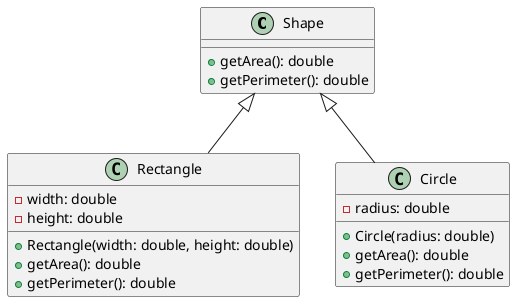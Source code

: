 @startuml

class Shape {
    +getArea(): double
    +getPerimeter(): double
}

class Rectangle {
    -width: double
    -height: double
    +Rectangle(width: double, height: double)
    +getArea(): double
    +getPerimeter(): double
}

class Circle {
    -radius: double
    +Circle(radius: double)
    +getArea(): double
    +getPerimeter(): double
}

Shape <|-- Rectangle
Shape <|-- Circle

@enduml
